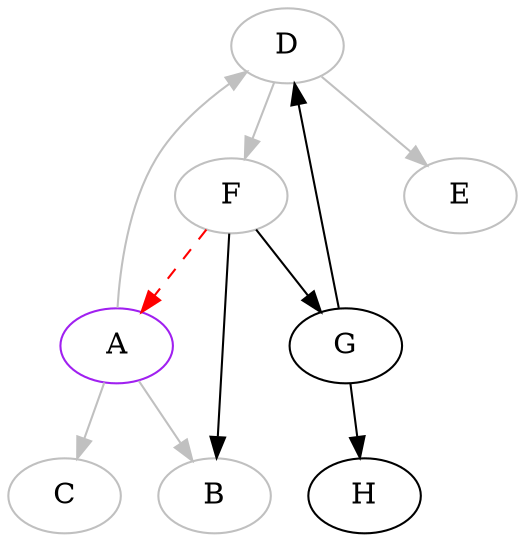 digraph {
	D [label="D", color="gray"];
	F [label="F", color="gray"];
	H [label="H"];
	A [label="A", color="purple"];
	E [label="E", color="gray"];
	G [label="G"];
	C [label="C", color="gray"];
	B [label="B", color="gray"];
	
	A -> C [color="gray"];
	A -> B [color="gray"];
	D -> E [color="gray"];
	D -> F [color="gray"];
	F -> A [color="red", style="dashed"];
	F -> G;
	F -> B;
	A -> D [color="gray"];
	G -> H;
	G -> D;
}